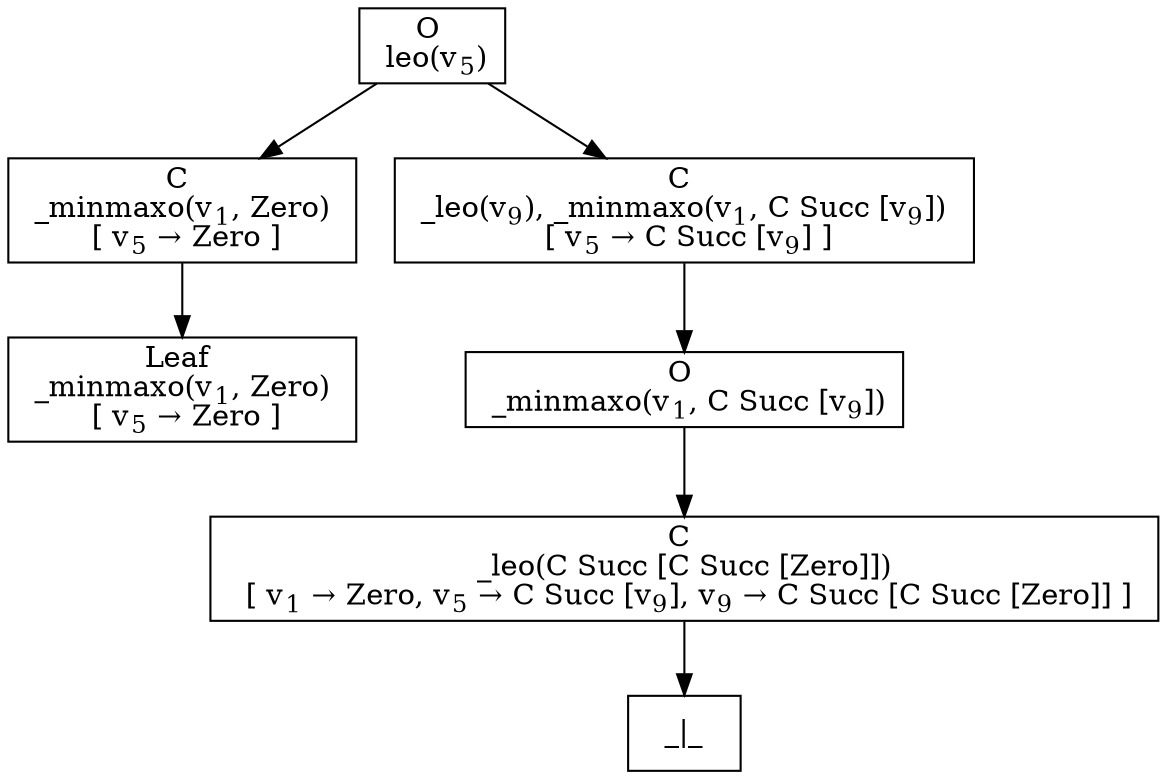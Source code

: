 digraph {
    graph [rankdir=TB
          ,bgcolor=transparent];
    node [shape=box
         ,fillcolor=white
         ,style=filled];
    0 [label=<O <BR/> leo(v<SUB>5</SUB>)>];
    1 [label=<C <BR/> _minmaxo(v<SUB>1</SUB>, Zero) <BR/>  [ v<SUB>5</SUB> &rarr; Zero ] >];
    2 [label=<C <BR/> _leo(v<SUB>9</SUB>), _minmaxo(v<SUB>1</SUB>, C Succ [v<SUB>9</SUB>]) <BR/>  [ v<SUB>5</SUB> &rarr; C Succ [v<SUB>9</SUB>] ] >];
    3 [label=<Leaf <BR/> _minmaxo(v<SUB>1</SUB>, Zero) <BR/>  [ v<SUB>5</SUB> &rarr; Zero ] >];
    4 [label=<O <BR/> _minmaxo(v<SUB>1</SUB>, C Succ [v<SUB>9</SUB>])>];
    5 [label=<C <BR/> _leo(C Succ [C Succ [Zero]]) <BR/>  [ v<SUB>1</SUB> &rarr; Zero, v<SUB>5</SUB> &rarr; C Succ [v<SUB>9</SUB>], v<SUB>9</SUB> &rarr; C Succ [C Succ [Zero]] ] >];
    6 [label=<_|_>];
    0 -> 1 [label=""];
    0 -> 2 [label=""];
    1 -> 3 [label=""];
    2 -> 4 [label=""];
    4 -> 5 [label=""];
    5 -> 6 [label=""];
}